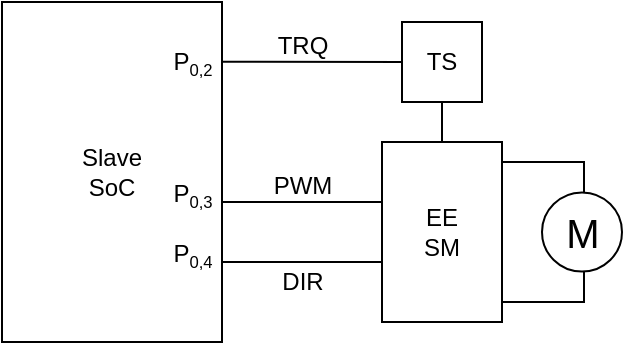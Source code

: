 <mxfile version="24.7.8">
  <diagram name="Page-1" id="xdxRXKeED1VgHFRolIN-">
    <mxGraphModel dx="989" dy="577" grid="1" gridSize="10" guides="1" tooltips="1" connect="1" arrows="1" fold="1" page="1" pageScale="1" pageWidth="1100" pageHeight="850" math="0" shadow="0">
      <root>
        <mxCell id="0" />
        <mxCell id="1" parent="0" />
        <mxCell id="Kpfr7daSSXKcaQX-WdIX-1" value="Slave&lt;div&gt;SoC&lt;/div&gt;" style="rounded=0;whiteSpace=wrap;html=1;" parent="1" vertex="1">
          <mxGeometry x="170" y="70" width="110" height="170" as="geometry" />
        </mxCell>
        <mxCell id="Kpfr7daSSXKcaQX-WdIX-2" value="P&lt;span style=&quot;font-size: 10px;&quot;&gt;&lt;sub&gt;0,2&lt;/sub&gt;&lt;/span&gt;" style="text;html=1;align=center;verticalAlign=middle;resizable=1;points=[];autosize=1;strokeColor=none;fillColor=none;" parent="1" vertex="1">
          <mxGeometry x="245" y="85" width="40" height="30" as="geometry" />
        </mxCell>
        <mxCell id="Kpfr7daSSXKcaQX-WdIX-3" value="P&lt;span style=&quot;font-size: 10px;&quot;&gt;&lt;sub&gt;0,4&lt;/sub&gt;&lt;/span&gt;" style="text;html=1;align=center;verticalAlign=middle;resizable=1;points=[];autosize=1;strokeColor=none;fillColor=none;" parent="1" vertex="1">
          <mxGeometry x="245" y="180.5" width="40" height="30" as="geometry" />
        </mxCell>
        <mxCell id="Kpfr7daSSXKcaQX-WdIX-5" value="EE&lt;div&gt;SM&lt;/div&gt;" style="whiteSpace=wrap;html=1;" parent="1" vertex="1">
          <mxGeometry x="360" y="140" width="60" height="90" as="geometry" />
        </mxCell>
        <mxCell id="Kpfr7daSSXKcaQX-WdIX-7" value="" style="endArrow=none;html=1;rounded=0;exitX=0.5;exitY=1;exitDx=0;exitDy=0;exitPerimeter=0;entryX=1;entryY=0.889;entryDx=0;entryDy=0;entryPerimeter=0;" parent="1" target="Kpfr7daSSXKcaQX-WdIX-5" edge="1">
          <mxGeometry width="50" height="50" relative="1" as="geometry">
            <mxPoint x="461" y="205" as="sourcePoint" />
            <mxPoint x="431" y="220" as="targetPoint" />
            <Array as="points">
              <mxPoint x="461" y="220" />
            </Array>
          </mxGeometry>
        </mxCell>
        <mxCell id="Kpfr7daSSXKcaQX-WdIX-8" value="" style="endArrow=none;html=1;rounded=0;entryX=0.5;entryY=0;entryDx=0;entryDy=0;entryPerimeter=0;exitX=1;exitY=0.111;exitDx=0;exitDy=0;exitPerimeter=0;" parent="1" source="Kpfr7daSSXKcaQX-WdIX-5" edge="1">
          <mxGeometry width="50" height="50" relative="1" as="geometry">
            <mxPoint x="431" y="150" as="sourcePoint" />
            <mxPoint x="461" y="165" as="targetPoint" />
            <Array as="points">
              <mxPoint x="461" y="150" />
            </Array>
          </mxGeometry>
        </mxCell>
        <mxCell id="Kpfr7daSSXKcaQX-WdIX-10" value="" style="endArrow=none;html=1;rounded=0;" parent="1" edge="1">
          <mxGeometry width="50" height="50" relative="1" as="geometry">
            <mxPoint x="280" y="170" as="sourcePoint" />
            <mxPoint x="360" y="170" as="targetPoint" />
          </mxGeometry>
        </mxCell>
        <mxCell id="Kpfr7daSSXKcaQX-WdIX-11" value="" style="endArrow=none;html=1;rounded=0;entryX=0;entryY=0.667;entryDx=0;entryDy=0;entryPerimeter=0;exitX=1;exitY=0.239;exitDx=0;exitDy=0;exitPerimeter=0;" parent="1" target="Kpfr7daSSXKcaQX-WdIX-5" edge="1">
          <mxGeometry width="50" height="50" relative="1" as="geometry">
            <mxPoint x="280" y="199.989" as="sourcePoint" />
            <mxPoint x="350" y="200" as="targetPoint" />
          </mxGeometry>
        </mxCell>
        <mxCell id="Kpfr7daSSXKcaQX-WdIX-12" value="PWM" style="text;html=1;align=center;verticalAlign=middle;resizable=0;points=[];autosize=1;strokeColor=none;fillColor=none;" parent="1" vertex="1">
          <mxGeometry x="295" y="147" width="50" height="30" as="geometry" />
        </mxCell>
        <mxCell id="Kpfr7daSSXKcaQX-WdIX-13" value="DIR" style="text;html=1;align=center;verticalAlign=middle;resizable=0;points=[];autosize=1;strokeColor=none;fillColor=none;" parent="1" vertex="1">
          <mxGeometry x="300" y="195" width="40" height="30" as="geometry" />
        </mxCell>
        <mxCell id="Kpfr7daSSXKcaQX-WdIX-14" value="P&lt;span style=&quot;font-size: 10px;&quot;&gt;&lt;sub&gt;0,3&lt;/sub&gt;&lt;/span&gt;" style="text;html=1;align=center;verticalAlign=middle;resizable=1;points=[];autosize=1;strokeColor=none;fillColor=none;" parent="1" vertex="1">
          <mxGeometry x="245" y="150.5" width="40" height="30" as="geometry" />
        </mxCell>
        <mxCell id="Kpfr7daSSXKcaQX-WdIX-21" value="TS" style="rounded=0;whiteSpace=wrap;html=1;" parent="1" vertex="1">
          <mxGeometry x="370" y="80" width="40" height="40" as="geometry" />
        </mxCell>
        <mxCell id="Kpfr7daSSXKcaQX-WdIX-22" value="" style="endArrow=none;html=1;rounded=0;entryX=0;entryY=0.5;entryDx=0;entryDy=0;exitX=1;exitY=0.176;exitDx=0;exitDy=0;exitPerimeter=0;" parent="1" source="Kpfr7daSSXKcaQX-WdIX-1" target="Kpfr7daSSXKcaQX-WdIX-21" edge="1">
          <mxGeometry width="50" height="50" relative="1" as="geometry">
            <mxPoint x="290" y="100" as="sourcePoint" />
            <mxPoint x="360" y="100" as="targetPoint" />
          </mxGeometry>
        </mxCell>
        <mxCell id="Kpfr7daSSXKcaQX-WdIX-23" value="" style="endArrow=none;html=1;rounded=0;entryX=0.5;entryY=1;entryDx=0;entryDy=0;exitX=0.5;exitY=0;exitDx=0;exitDy=0;" parent="1" source="Kpfr7daSSXKcaQX-WdIX-5" target="Kpfr7daSSXKcaQX-WdIX-21" edge="1">
          <mxGeometry width="50" height="50" relative="1" as="geometry">
            <mxPoint x="300" y="150" as="sourcePoint" />
            <mxPoint x="350" y="100" as="targetPoint" />
          </mxGeometry>
        </mxCell>
        <mxCell id="Kpfr7daSSXKcaQX-WdIX-24" value="TRQ" style="text;html=1;align=center;verticalAlign=middle;resizable=0;points=[];autosize=1;strokeColor=none;fillColor=none;" parent="1" vertex="1">
          <mxGeometry x="295" y="77" width="50" height="30" as="geometry" />
        </mxCell>
        <mxCell id="VKrQufcRumI1ojYoEdc8-3" value="M" style="dashed=0;outlineConnect=0;align=center;html=1;shape=mxgraph.pid.engines.electric_motor;fontSize=20;" parent="1" vertex="1">
          <mxGeometry x="440" y="165.25" width="40" height="39.5" as="geometry" />
        </mxCell>
      </root>
    </mxGraphModel>
  </diagram>
</mxfile>
